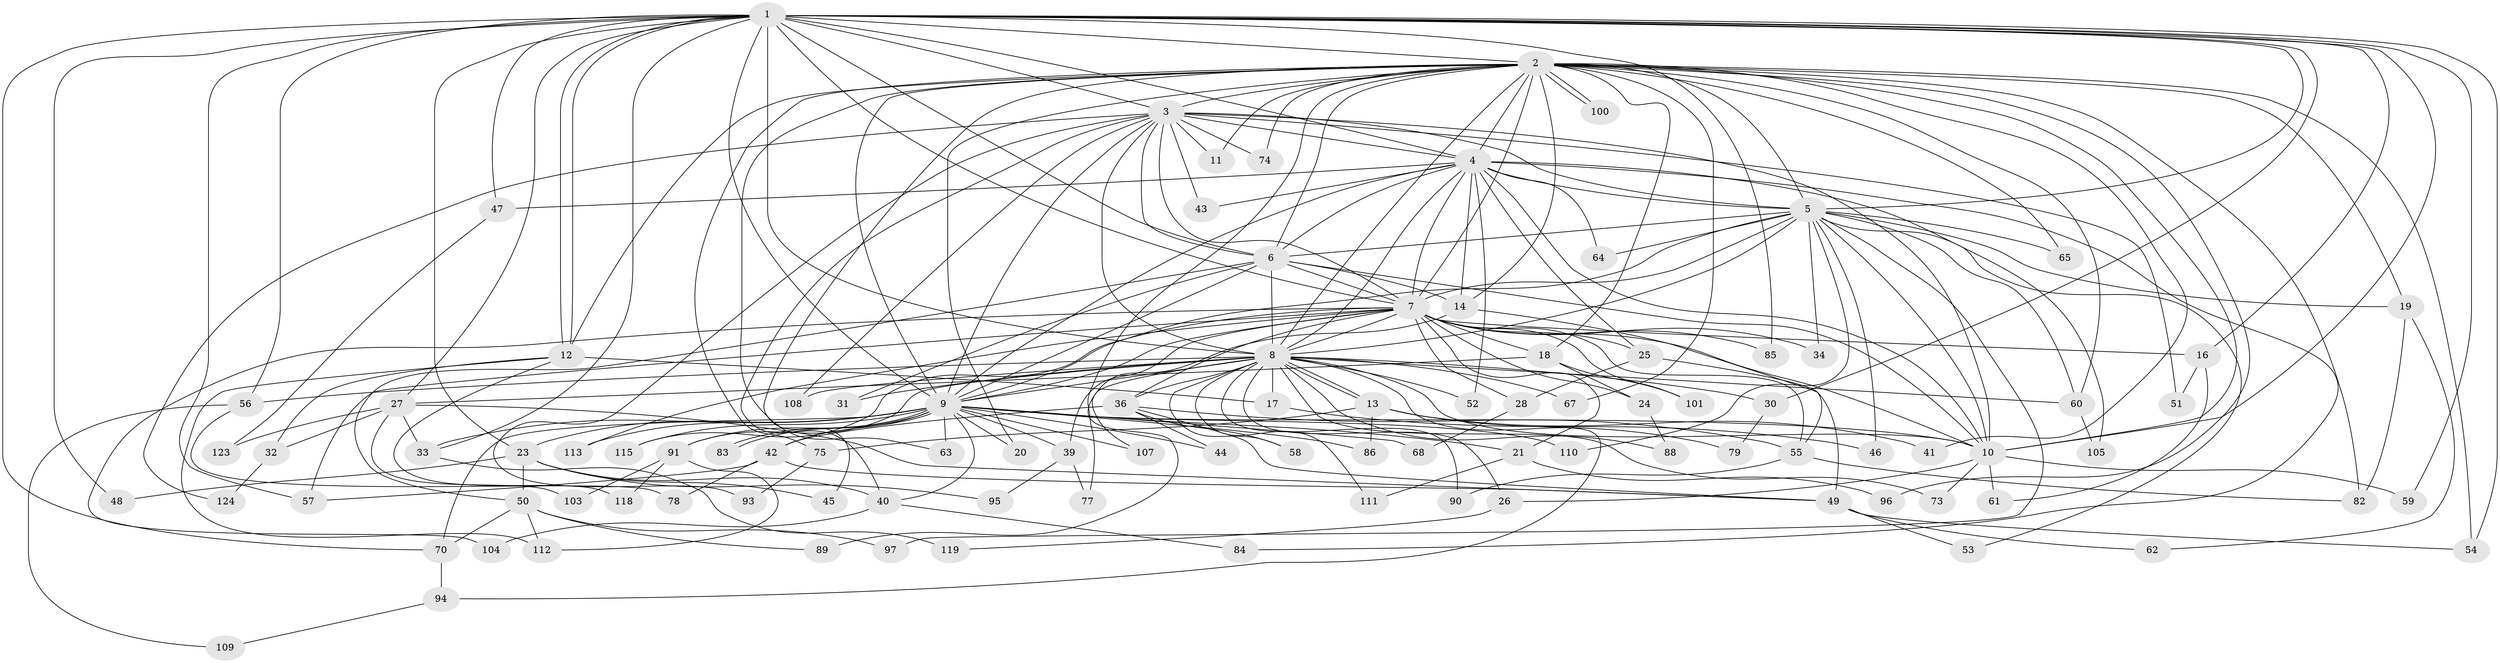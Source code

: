// original degree distribution, {27: 0.008064516129032258, 31: 0.008064516129032258, 18: 0.008064516129032258, 19: 0.016129032258064516, 12: 0.008064516129032258, 26: 0.016129032258064516, 32: 0.008064516129032258, 15: 0.008064516129032258, 2: 0.5967741935483871, 7: 0.024193548387096774, 6: 0.016129032258064516, 5: 0.06451612903225806, 4: 0.06451612903225806, 8: 0.008064516129032258, 3: 0.13709677419354838, 9: 0.008064516129032258}
// Generated by graph-tools (version 1.1) at 2025/11/02/27/25 16:11:01]
// undirected, 99 vertices, 236 edges
graph export_dot {
graph [start="1"]
  node [color=gray90,style=filled];
  1 [super="+35"];
  2 [super="+98"];
  3 [super="+117"];
  4 [super="+76"];
  5 [super="+72"];
  6;
  7 [super="+38"];
  8 [super="+99"];
  9 [super="+22"];
  10 [super="+120"];
  11;
  12 [super="+71"];
  13;
  14 [super="+15"];
  16;
  17 [super="+80"];
  18;
  19;
  20;
  21;
  23 [super="+29"];
  24;
  25 [super="+114"];
  26;
  27 [super="+116"];
  28;
  30;
  31;
  32;
  33 [super="+37"];
  34;
  36;
  39;
  40 [super="+69"];
  41;
  42 [super="+66"];
  43;
  44;
  45;
  46;
  47;
  48;
  49 [super="+122"];
  50 [super="+102"];
  51;
  52;
  53;
  54;
  55 [super="+87"];
  56;
  57 [super="+106"];
  58;
  59;
  60;
  61;
  62;
  63;
  64;
  65;
  67;
  68;
  70 [super="+81"];
  73;
  74;
  75;
  77;
  78;
  79;
  82 [super="+92"];
  83;
  84;
  85;
  86;
  88;
  89;
  90;
  91;
  93;
  94;
  95;
  96;
  97;
  100;
  101;
  103;
  104;
  105;
  107;
  108;
  109;
  110;
  111;
  112 [super="+121"];
  113;
  115;
  118;
  119;
  123;
  124;
  1 -- 2;
  1 -- 3;
  1 -- 4;
  1 -- 5;
  1 -- 6;
  1 -- 7 [weight=2];
  1 -- 8 [weight=2];
  1 -- 9;
  1 -- 10;
  1 -- 12;
  1 -- 12;
  1 -- 16;
  1 -- 23 [weight=2];
  1 -- 27;
  1 -- 30;
  1 -- 47;
  1 -- 48;
  1 -- 54;
  1 -- 56;
  1 -- 57;
  1 -- 59;
  1 -- 70;
  1 -- 85;
  1 -- 33;
  2 -- 3;
  2 -- 4;
  2 -- 5;
  2 -- 6;
  2 -- 7;
  2 -- 8;
  2 -- 9 [weight=2];
  2 -- 10 [weight=2];
  2 -- 11;
  2 -- 14;
  2 -- 18;
  2 -- 19;
  2 -- 20;
  2 -- 41;
  2 -- 45;
  2 -- 60;
  2 -- 63;
  2 -- 65;
  2 -- 67;
  2 -- 74;
  2 -- 75;
  2 -- 77;
  2 -- 96;
  2 -- 100;
  2 -- 100;
  2 -- 12;
  2 -- 54;
  2 -- 82;
  3 -- 4;
  3 -- 5;
  3 -- 6;
  3 -- 7;
  3 -- 8;
  3 -- 9;
  3 -- 10 [weight=2];
  3 -- 11;
  3 -- 43;
  3 -- 51;
  3 -- 74;
  3 -- 93;
  3 -- 108;
  3 -- 124;
  3 -- 40;
  4 -- 5 [weight=2];
  4 -- 6;
  4 -- 7;
  4 -- 8;
  4 -- 9;
  4 -- 10;
  4 -- 25 [weight=2];
  4 -- 43;
  4 -- 47;
  4 -- 52;
  4 -- 64;
  4 -- 84;
  4 -- 105;
  4 -- 14;
  5 -- 6;
  5 -- 7;
  5 -- 8;
  5 -- 9;
  5 -- 10;
  5 -- 19;
  5 -- 34;
  5 -- 46;
  5 -- 53;
  5 -- 64;
  5 -- 65;
  5 -- 97;
  5 -- 110;
  5 -- 60;
  6 -- 7;
  6 -- 8;
  6 -- 9;
  6 -- 10;
  6 -- 14;
  6 -- 31;
  6 -- 50;
  7 -- 8 [weight=2];
  7 -- 9;
  7 -- 10;
  7 -- 16;
  7 -- 18;
  7 -- 21;
  7 -- 24;
  7 -- 25;
  7 -- 28;
  7 -- 34;
  7 -- 36;
  7 -- 39;
  7 -- 55;
  7 -- 85;
  7 -- 101;
  7 -- 104;
  7 -- 113;
  7 -- 115;
  7 -- 57;
  8 -- 9;
  8 -- 10;
  8 -- 13;
  8 -- 13;
  8 -- 17 [weight=2];
  8 -- 26;
  8 -- 30;
  8 -- 31;
  8 -- 36;
  8 -- 52;
  8 -- 56;
  8 -- 58;
  8 -- 60;
  8 -- 67;
  8 -- 73;
  8 -- 88;
  8 -- 90;
  8 -- 91;
  8 -- 94;
  8 -- 107;
  8 -- 108;
  8 -- 111;
  9 -- 10;
  9 -- 20;
  9 -- 21;
  9 -- 39;
  9 -- 40;
  9 -- 42;
  9 -- 44;
  9 -- 63;
  9 -- 68;
  9 -- 83;
  9 -- 83;
  9 -- 86;
  9 -- 91;
  9 -- 107;
  9 -- 110;
  9 -- 113;
  9 -- 115;
  9 -- 33;
  9 -- 70;
  9 -- 23;
  10 -- 26;
  10 -- 59;
  10 -- 61;
  10 -- 73;
  12 -- 17;
  12 -- 32;
  12 -- 112;
  12 -- 118;
  13 -- 41;
  13 -- 75;
  13 -- 79;
  13 -- 86;
  14 -- 55;
  14 -- 89;
  16 -- 51;
  16 -- 61;
  17 -- 46;
  18 -- 24;
  18 -- 27;
  18 -- 101;
  19 -- 62;
  19 -- 82;
  21 -- 96;
  21 -- 111;
  23 -- 40;
  23 -- 45;
  23 -- 48;
  23 -- 95;
  23 -- 50 [weight=2];
  24 -- 88;
  25 -- 28;
  25 -- 49;
  26 -- 119;
  27 -- 32;
  27 -- 33;
  27 -- 103;
  27 -- 123;
  27 -- 49;
  28 -- 68;
  30 -- 79;
  32 -- 124;
  33 -- 119;
  36 -- 42;
  36 -- 44;
  36 -- 49;
  36 -- 58;
  36 -- 55;
  39 -- 77;
  39 -- 95;
  40 -- 84;
  40 -- 104;
  42 -- 78;
  42 -- 49;
  42 -- 57;
  47 -- 123;
  49 -- 53;
  49 -- 54;
  49 -- 62;
  50 -- 89;
  50 -- 97;
  50 -- 70;
  50 -- 112;
  55 -- 82;
  55 -- 90;
  56 -- 78;
  56 -- 109;
  60 -- 105;
  70 -- 94;
  75 -- 93;
  91 -- 103;
  91 -- 112;
  91 -- 118;
  94 -- 109;
}
